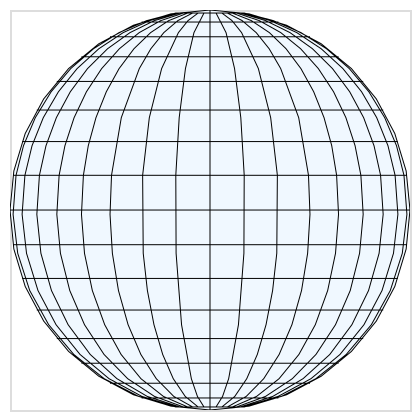 {
  "$schema": "https://vega.github.io/schema/vega/v5.json",
  "background": "white",
  "padding": 5,
  "width": 200,
  "height": 200,
  "style": "cell",
  "data": [
    {"name": "source_0", "values": [{"type": "Sphere"}]},
    {"name": "source_1", "transform": [{"type": "graticule"}]}
  ],
  "projections": [
    {
      "name": "projection",
      "translate": [100, 100],
      "type": "orthographic",
      "scale": 100
    }
  ],
  "marks": [
    {
      "name": "layer_0_marks",
      "type": "shape",
      "clip": true,
      "style": ["geoshape"],
      "from": {"data": "source_0"},
      "encode": {"update": {"fill": {"value": "aliceblue"}}},
      "transform": [{"type": "geoshape", "projection": "projection"}]
    },
    {
      "name": "layer_1_marks",
      "type": "shape",
      "clip": true,
      "style": ["geoshape"],
      "from": {"data": "source_1"},
      "encode": {
        "update": {
          "stroke": {"value": "black"},
          "strokeWidth": {"value": 0.5},
          "fill": {"value": "transparent"}
        }
      },
      "transform": [{"type": "geoshape", "projection": "projection"}]
    }
  ],
  "config": {"background": "white", "legend": {"unselectedOpacity": 0.35}}
}
